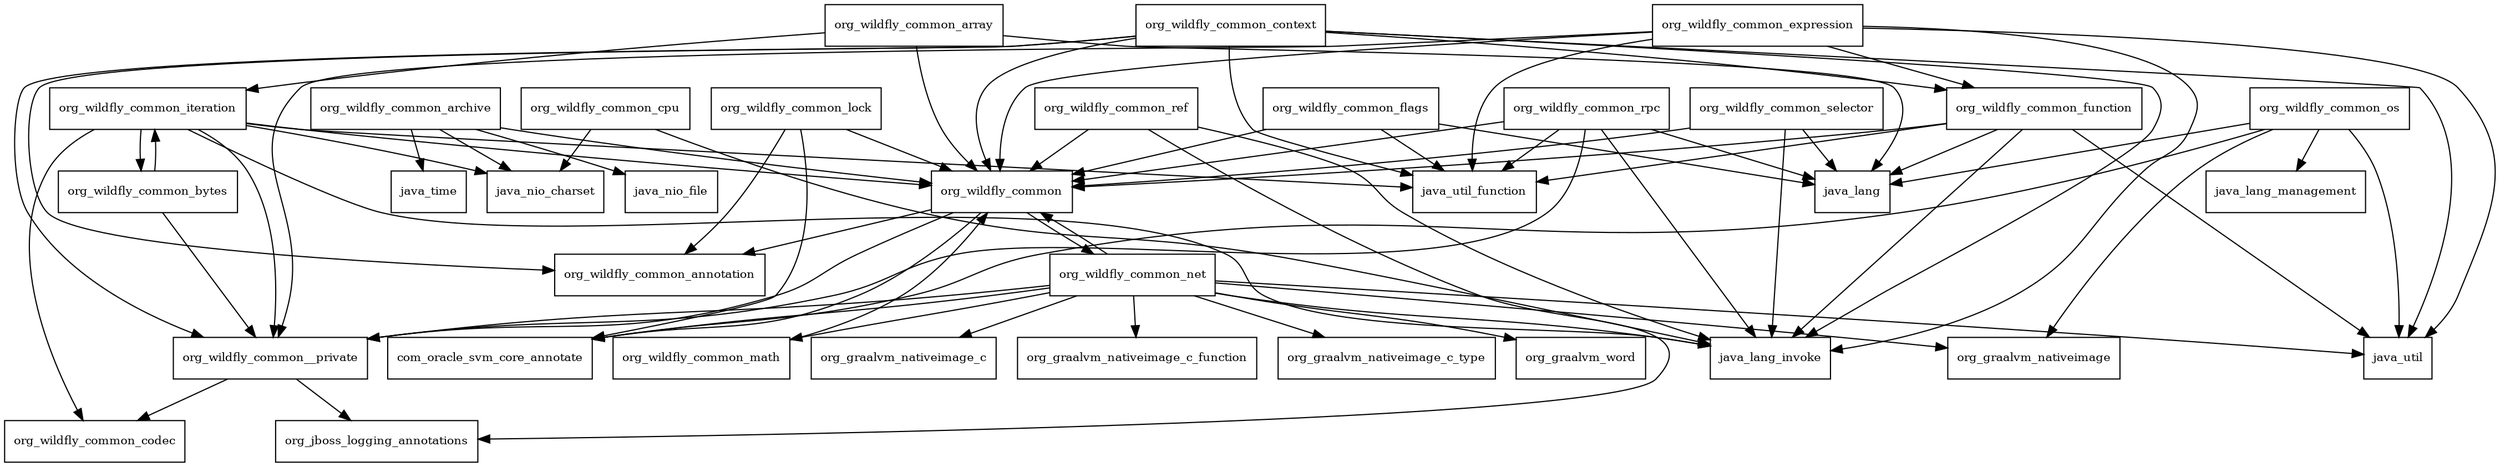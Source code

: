 digraph wildfly_common_1_5_1_Final_package_dependencies {
  node [shape = box, fontsize=10.0];
  org_wildfly_common -> com_oracle_svm_core_annotate;
  org_wildfly_common -> org_wildfly_common__private;
  org_wildfly_common -> org_wildfly_common_annotation;
  org_wildfly_common -> org_wildfly_common_net;
  org_wildfly_common__private -> org_jboss_logging_annotations;
  org_wildfly_common__private -> org_wildfly_common_codec;
  org_wildfly_common_archive -> java_nio_charset;
  org_wildfly_common_archive -> java_nio_file;
  org_wildfly_common_archive -> java_time;
  org_wildfly_common_archive -> org_wildfly_common;
  org_wildfly_common_array -> java_lang;
  org_wildfly_common_array -> org_wildfly_common;
  org_wildfly_common_array -> org_wildfly_common_iteration;
  org_wildfly_common_bytes -> org_wildfly_common__private;
  org_wildfly_common_bytes -> org_wildfly_common_iteration;
  org_wildfly_common_context -> java_lang_invoke;
  org_wildfly_common_context -> java_util;
  org_wildfly_common_context -> java_util_function;
  org_wildfly_common_context -> org_wildfly_common;
  org_wildfly_common_context -> org_wildfly_common__private;
  org_wildfly_common_context -> org_wildfly_common_annotation;
  org_wildfly_common_context -> org_wildfly_common_function;
  org_wildfly_common_cpu -> java_lang_invoke;
  org_wildfly_common_cpu -> java_nio_charset;
  org_wildfly_common_expression -> java_lang_invoke;
  org_wildfly_common_expression -> java_util;
  org_wildfly_common_expression -> java_util_function;
  org_wildfly_common_expression -> org_wildfly_common;
  org_wildfly_common_expression -> org_wildfly_common__private;
  org_wildfly_common_expression -> org_wildfly_common_function;
  org_wildfly_common_flags -> java_lang;
  org_wildfly_common_flags -> java_util_function;
  org_wildfly_common_flags -> org_wildfly_common;
  org_wildfly_common_function -> java_lang;
  org_wildfly_common_function -> java_lang_invoke;
  org_wildfly_common_function -> java_util;
  org_wildfly_common_function -> java_util_function;
  org_wildfly_common_function -> org_wildfly_common;
  org_wildfly_common_iteration -> java_lang_invoke;
  org_wildfly_common_iteration -> java_nio_charset;
  org_wildfly_common_iteration -> java_util_function;
  org_wildfly_common_iteration -> org_wildfly_common;
  org_wildfly_common_iteration -> org_wildfly_common__private;
  org_wildfly_common_iteration -> org_wildfly_common_bytes;
  org_wildfly_common_iteration -> org_wildfly_common_codec;
  org_wildfly_common_lock -> com_oracle_svm_core_annotate;
  org_wildfly_common_lock -> org_wildfly_common;
  org_wildfly_common_lock -> org_wildfly_common_annotation;
  org_wildfly_common_math -> org_wildfly_common;
  org_wildfly_common_net -> com_oracle_svm_core_annotate;
  org_wildfly_common_net -> java_lang_invoke;
  org_wildfly_common_net -> java_util;
  org_wildfly_common_net -> org_graalvm_nativeimage;
  org_wildfly_common_net -> org_graalvm_nativeimage_c;
  org_wildfly_common_net -> org_graalvm_nativeimage_c_function;
  org_wildfly_common_net -> org_graalvm_nativeimage_c_type;
  org_wildfly_common_net -> org_graalvm_word;
  org_wildfly_common_net -> org_wildfly_common;
  org_wildfly_common_net -> org_wildfly_common__private;
  org_wildfly_common_net -> org_wildfly_common_math;
  org_wildfly_common_os -> com_oracle_svm_core_annotate;
  org_wildfly_common_os -> java_lang;
  org_wildfly_common_os -> java_lang_management;
  org_wildfly_common_os -> java_util;
  org_wildfly_common_os -> org_graalvm_nativeimage;
  org_wildfly_common_ref -> java_lang_invoke;
  org_wildfly_common_ref -> org_jboss_logging_annotations;
  org_wildfly_common_ref -> org_wildfly_common;
  org_wildfly_common_rpc -> java_lang;
  org_wildfly_common_rpc -> java_lang_invoke;
  org_wildfly_common_rpc -> java_util_function;
  org_wildfly_common_rpc -> org_wildfly_common;
  org_wildfly_common_rpc -> org_wildfly_common__private;
  org_wildfly_common_selector -> java_lang;
  org_wildfly_common_selector -> java_lang_invoke;
  org_wildfly_common_selector -> org_wildfly_common;
}
